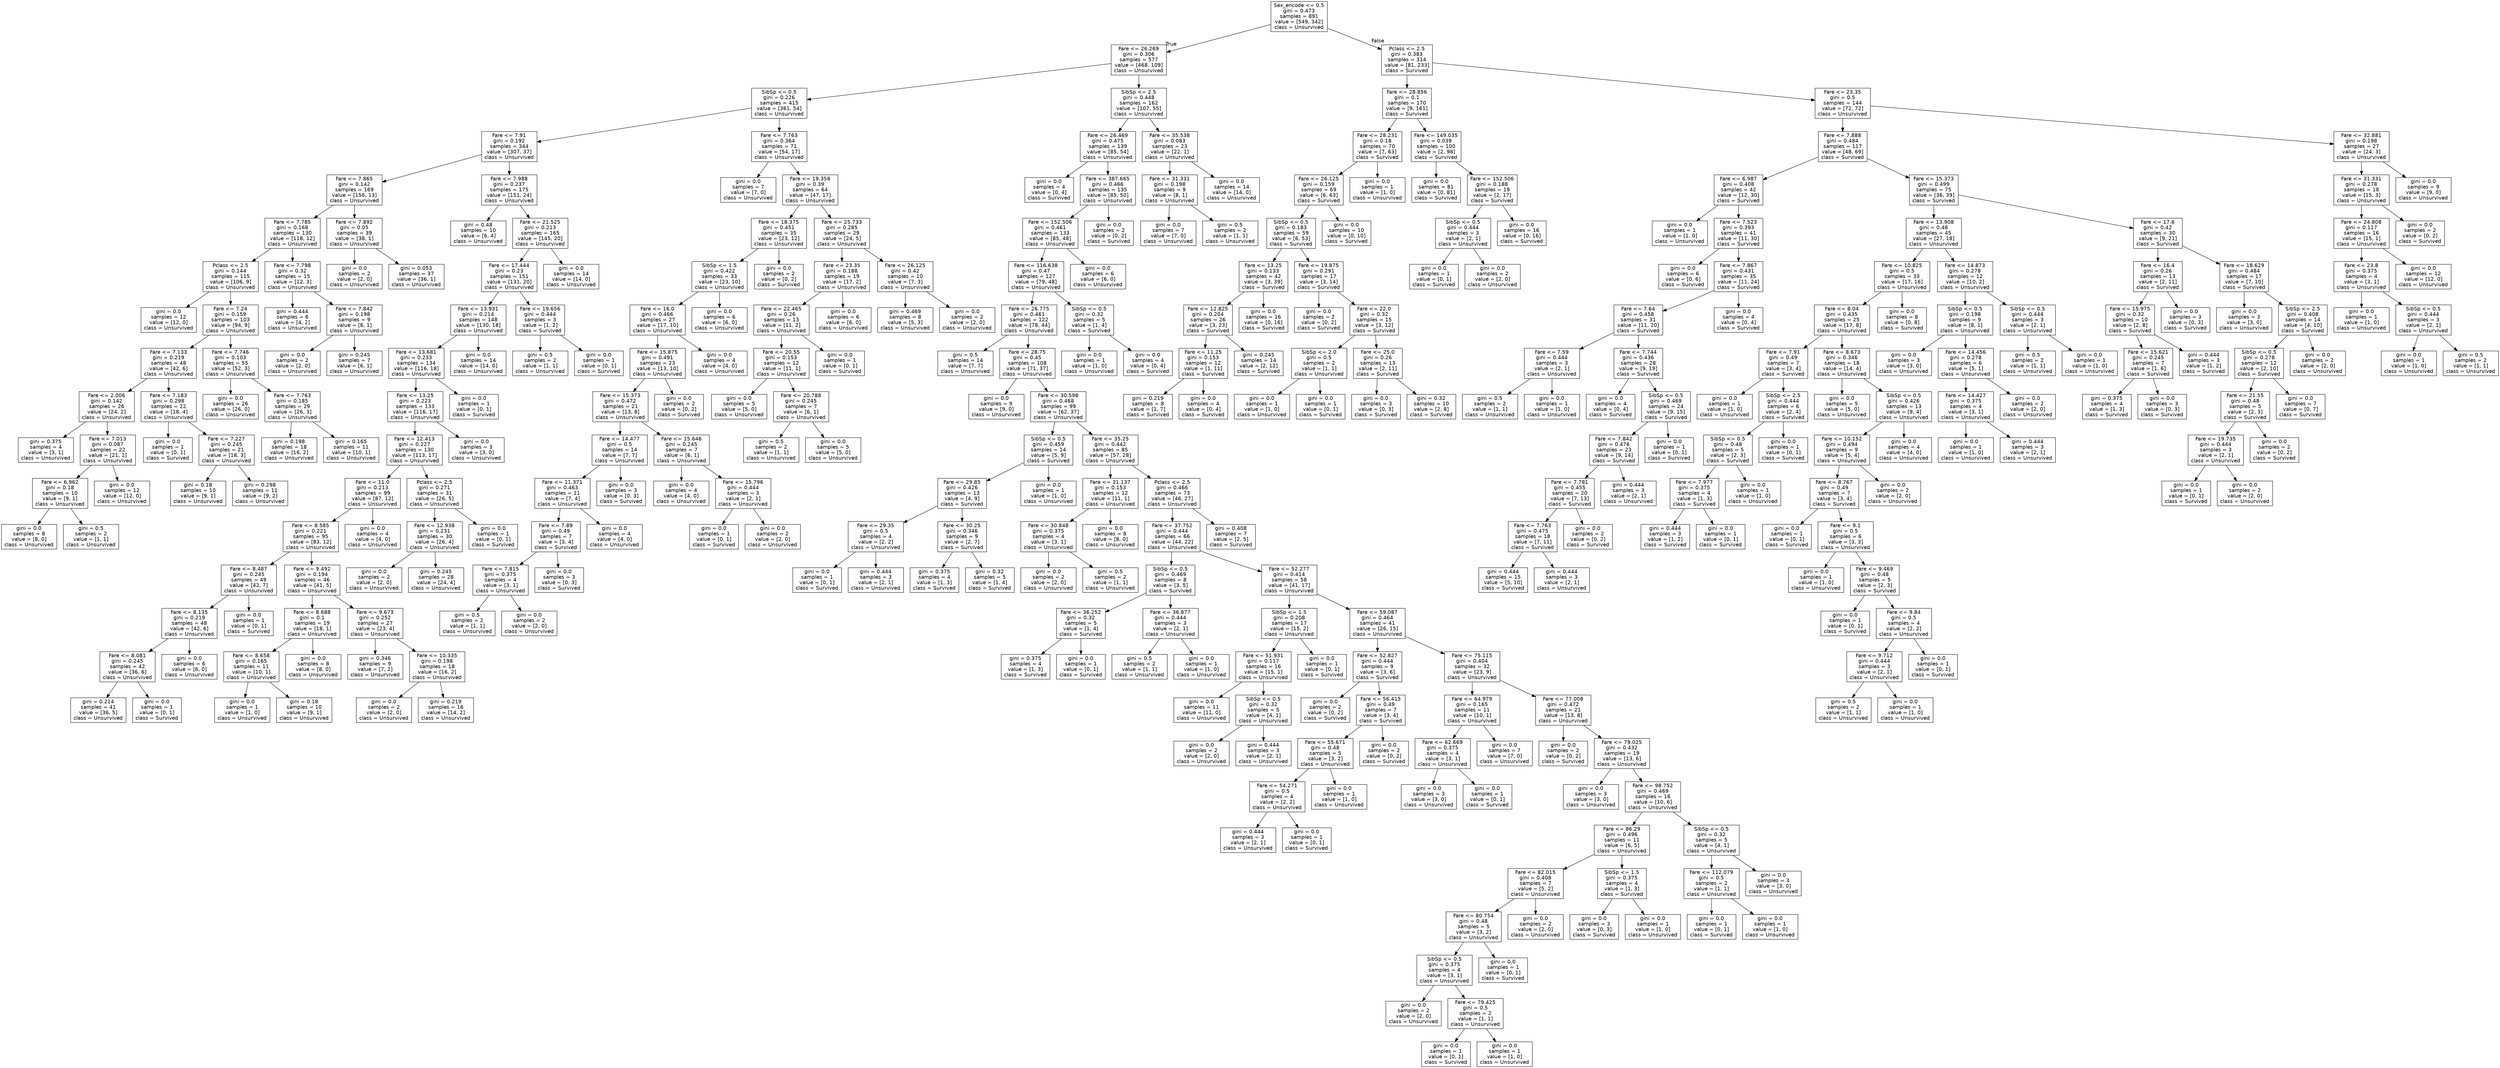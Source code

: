 digraph Tree {
node [shape=box, fontname="helvetica"] ;
edge [fontname="helvetica"] ;
0 [label="Sex_encode <= 0.5\ngini = 0.473\nsamples = 891\nvalue = [549, 342]\nclass = Unsurvived"] ;
1 [label="Fare <= 26.269\ngini = 0.306\nsamples = 577\nvalue = [468, 109]\nclass = Unsurvived"] ;
0 -> 1 [labeldistance=2.5, labelangle=45, headlabel="True"] ;
2 [label="SibSp <= 0.5\ngini = 0.226\nsamples = 415\nvalue = [361, 54]\nclass = Unsurvived"] ;
1 -> 2 ;
3 [label="Fare <= 7.91\ngini = 0.192\nsamples = 344\nvalue = [307, 37]\nclass = Unsurvived"] ;
2 -> 3 ;
4 [label="Fare <= 7.865\ngini = 0.142\nsamples = 169\nvalue = [156, 13]\nclass = Unsurvived"] ;
3 -> 4 ;
5 [label="Fare <= 7.785\ngini = 0.168\nsamples = 130\nvalue = [118, 12]\nclass = Unsurvived"] ;
4 -> 5 ;
6 [label="Pclass <= 2.5\ngini = 0.144\nsamples = 115\nvalue = [106, 9]\nclass = Unsurvived"] ;
5 -> 6 ;
7 [label="gini = 0.0\nsamples = 12\nvalue = [12, 0]\nclass = Unsurvived"] ;
6 -> 7 ;
8 [label="Fare <= 7.24\ngini = 0.159\nsamples = 103\nvalue = [94, 9]\nclass = Unsurvived"] ;
6 -> 8 ;
9 [label="Fare <= 7.133\ngini = 0.219\nsamples = 48\nvalue = [42, 6]\nclass = Unsurvived"] ;
8 -> 9 ;
10 [label="Fare <= 2.006\ngini = 0.142\nsamples = 26\nvalue = [24, 2]\nclass = Unsurvived"] ;
9 -> 10 ;
11 [label="gini = 0.375\nsamples = 4\nvalue = [3, 1]\nclass = Unsurvived"] ;
10 -> 11 ;
12 [label="Fare <= 7.013\ngini = 0.087\nsamples = 22\nvalue = [21, 1]\nclass = Unsurvived"] ;
10 -> 12 ;
13 [label="Fare <= 6.962\ngini = 0.18\nsamples = 10\nvalue = [9, 1]\nclass = Unsurvived"] ;
12 -> 13 ;
14 [label="gini = 0.0\nsamples = 8\nvalue = [8, 0]\nclass = Unsurvived"] ;
13 -> 14 ;
15 [label="gini = 0.5\nsamples = 2\nvalue = [1, 1]\nclass = Unsurvived"] ;
13 -> 15 ;
16 [label="gini = 0.0\nsamples = 12\nvalue = [12, 0]\nclass = Unsurvived"] ;
12 -> 16 ;
17 [label="Fare <= 7.183\ngini = 0.298\nsamples = 22\nvalue = [18, 4]\nclass = Unsurvived"] ;
9 -> 17 ;
18 [label="gini = 0.0\nsamples = 1\nvalue = [0, 1]\nclass = Survived"] ;
17 -> 18 ;
19 [label="Fare <= 7.227\ngini = 0.245\nsamples = 21\nvalue = [18, 3]\nclass = Unsurvived"] ;
17 -> 19 ;
20 [label="gini = 0.18\nsamples = 10\nvalue = [9, 1]\nclass = Unsurvived"] ;
19 -> 20 ;
21 [label="gini = 0.298\nsamples = 11\nvalue = [9, 2]\nclass = Unsurvived"] ;
19 -> 21 ;
22 [label="Fare <= 7.746\ngini = 0.103\nsamples = 55\nvalue = [52, 3]\nclass = Unsurvived"] ;
8 -> 22 ;
23 [label="gini = 0.0\nsamples = 26\nvalue = [26, 0]\nclass = Unsurvived"] ;
22 -> 23 ;
24 [label="Fare <= 7.763\ngini = 0.185\nsamples = 29\nvalue = [26, 3]\nclass = Unsurvived"] ;
22 -> 24 ;
25 [label="gini = 0.198\nsamples = 18\nvalue = [16, 2]\nclass = Unsurvived"] ;
24 -> 25 ;
26 [label="gini = 0.165\nsamples = 11\nvalue = [10, 1]\nclass = Unsurvived"] ;
24 -> 26 ;
27 [label="Fare <= 7.798\ngini = 0.32\nsamples = 15\nvalue = [12, 3]\nclass = Unsurvived"] ;
5 -> 27 ;
28 [label="gini = 0.444\nsamples = 6\nvalue = [4, 2]\nclass = Unsurvived"] ;
27 -> 28 ;
29 [label="Fare <= 7.842\ngini = 0.198\nsamples = 9\nvalue = [8, 1]\nclass = Unsurvived"] ;
27 -> 29 ;
30 [label="gini = 0.0\nsamples = 2\nvalue = [2, 0]\nclass = Unsurvived"] ;
29 -> 30 ;
31 [label="gini = 0.245\nsamples = 7\nvalue = [6, 1]\nclass = Unsurvived"] ;
29 -> 31 ;
32 [label="Fare <= 7.892\ngini = 0.05\nsamples = 39\nvalue = [38, 1]\nclass = Unsurvived"] ;
4 -> 32 ;
33 [label="gini = 0.0\nsamples = 2\nvalue = [2, 0]\nclass = Unsurvived"] ;
32 -> 33 ;
34 [label="gini = 0.053\nsamples = 37\nvalue = [36, 1]\nclass = Unsurvived"] ;
32 -> 34 ;
35 [label="Fare <= 7.988\ngini = 0.237\nsamples = 175\nvalue = [151, 24]\nclass = Unsurvived"] ;
3 -> 35 ;
36 [label="gini = 0.48\nsamples = 10\nvalue = [6, 4]\nclass = Unsurvived"] ;
35 -> 36 ;
37 [label="Fare <= 21.525\ngini = 0.213\nsamples = 165\nvalue = [145, 20]\nclass = Unsurvived"] ;
35 -> 37 ;
38 [label="Fare <= 17.444\ngini = 0.23\nsamples = 151\nvalue = [131, 20]\nclass = Unsurvived"] ;
37 -> 38 ;
39 [label="Fare <= 13.931\ngini = 0.214\nsamples = 148\nvalue = [130, 18]\nclass = Unsurvived"] ;
38 -> 39 ;
40 [label="Fare <= 13.681\ngini = 0.233\nsamples = 134\nvalue = [116, 18]\nclass = Unsurvived"] ;
39 -> 40 ;
41 [label="Fare <= 13.25\ngini = 0.223\nsamples = 133\nvalue = [116, 17]\nclass = Unsurvived"] ;
40 -> 41 ;
42 [label="Fare <= 12.413\ngini = 0.227\nsamples = 130\nvalue = [113, 17]\nclass = Unsurvived"] ;
41 -> 42 ;
43 [label="Fare <= 11.0\ngini = 0.213\nsamples = 99\nvalue = [87, 12]\nclass = Unsurvived"] ;
42 -> 43 ;
44 [label="Fare <= 8.585\ngini = 0.221\nsamples = 95\nvalue = [83, 12]\nclass = Unsurvived"] ;
43 -> 44 ;
45 [label="Fare <= 8.487\ngini = 0.245\nsamples = 49\nvalue = [42, 7]\nclass = Unsurvived"] ;
44 -> 45 ;
46 [label="Fare <= 8.135\ngini = 0.219\nsamples = 48\nvalue = [42, 6]\nclass = Unsurvived"] ;
45 -> 46 ;
47 [label="Fare <= 8.081\ngini = 0.245\nsamples = 42\nvalue = [36, 6]\nclass = Unsurvived"] ;
46 -> 47 ;
48 [label="gini = 0.214\nsamples = 41\nvalue = [36, 5]\nclass = Unsurvived"] ;
47 -> 48 ;
49 [label="gini = 0.0\nsamples = 1\nvalue = [0, 1]\nclass = Survived"] ;
47 -> 49 ;
50 [label="gini = 0.0\nsamples = 6\nvalue = [6, 0]\nclass = Unsurvived"] ;
46 -> 50 ;
51 [label="gini = 0.0\nsamples = 1\nvalue = [0, 1]\nclass = Survived"] ;
45 -> 51 ;
52 [label="Fare <= 9.492\ngini = 0.194\nsamples = 46\nvalue = [41, 5]\nclass = Unsurvived"] ;
44 -> 52 ;
53 [label="Fare <= 8.688\ngini = 0.1\nsamples = 19\nvalue = [18, 1]\nclass = Unsurvived"] ;
52 -> 53 ;
54 [label="Fare <= 8.658\ngini = 0.165\nsamples = 11\nvalue = [10, 1]\nclass = Unsurvived"] ;
53 -> 54 ;
55 [label="gini = 0.0\nsamples = 1\nvalue = [1, 0]\nclass = Unsurvived"] ;
54 -> 55 ;
56 [label="gini = 0.18\nsamples = 10\nvalue = [9, 1]\nclass = Unsurvived"] ;
54 -> 56 ;
57 [label="gini = 0.0\nsamples = 8\nvalue = [8, 0]\nclass = Unsurvived"] ;
53 -> 57 ;
58 [label="Fare <= 9.673\ngini = 0.252\nsamples = 27\nvalue = [23, 4]\nclass = Unsurvived"] ;
52 -> 58 ;
59 [label="gini = 0.346\nsamples = 9\nvalue = [7, 2]\nclass = Unsurvived"] ;
58 -> 59 ;
60 [label="Fare <= 10.335\ngini = 0.198\nsamples = 18\nvalue = [16, 2]\nclass = Unsurvived"] ;
58 -> 60 ;
61 [label="gini = 0.0\nsamples = 2\nvalue = [2, 0]\nclass = Unsurvived"] ;
60 -> 61 ;
62 [label="gini = 0.219\nsamples = 16\nvalue = [14, 2]\nclass = Unsurvived"] ;
60 -> 62 ;
63 [label="gini = 0.0\nsamples = 4\nvalue = [4, 0]\nclass = Unsurvived"] ;
43 -> 63 ;
64 [label="Pclass <= 2.5\ngini = 0.271\nsamples = 31\nvalue = [26, 5]\nclass = Unsurvived"] ;
42 -> 64 ;
65 [label="Fare <= 12.938\ngini = 0.231\nsamples = 30\nvalue = [26, 4]\nclass = Unsurvived"] ;
64 -> 65 ;
66 [label="gini = 0.0\nsamples = 2\nvalue = [2, 0]\nclass = Unsurvived"] ;
65 -> 66 ;
67 [label="gini = 0.245\nsamples = 28\nvalue = [24, 4]\nclass = Unsurvived"] ;
65 -> 67 ;
68 [label="gini = 0.0\nsamples = 1\nvalue = [0, 1]\nclass = Survived"] ;
64 -> 68 ;
69 [label="gini = 0.0\nsamples = 3\nvalue = [3, 0]\nclass = Unsurvived"] ;
41 -> 69 ;
70 [label="gini = 0.0\nsamples = 1\nvalue = [0, 1]\nclass = Survived"] ;
40 -> 70 ;
71 [label="gini = 0.0\nsamples = 14\nvalue = [14, 0]\nclass = Unsurvived"] ;
39 -> 71 ;
72 [label="Fare <= 19.656\ngini = 0.444\nsamples = 3\nvalue = [1, 2]\nclass = Survived"] ;
38 -> 72 ;
73 [label="gini = 0.5\nsamples = 2\nvalue = [1, 1]\nclass = Unsurvived"] ;
72 -> 73 ;
74 [label="gini = 0.0\nsamples = 1\nvalue = [0, 1]\nclass = Survived"] ;
72 -> 74 ;
75 [label="gini = 0.0\nsamples = 14\nvalue = [14, 0]\nclass = Unsurvived"] ;
37 -> 75 ;
76 [label="Fare <= 7.763\ngini = 0.364\nsamples = 71\nvalue = [54, 17]\nclass = Unsurvived"] ;
2 -> 76 ;
77 [label="gini = 0.0\nsamples = 7\nvalue = [7, 0]\nclass = Unsurvived"] ;
76 -> 77 ;
78 [label="Fare <= 19.358\ngini = 0.39\nsamples = 64\nvalue = [47, 17]\nclass = Unsurvived"] ;
76 -> 78 ;
79 [label="Fare <= 18.375\ngini = 0.451\nsamples = 35\nvalue = [23, 12]\nclass = Unsurvived"] ;
78 -> 79 ;
80 [label="SibSp <= 1.5\ngini = 0.422\nsamples = 33\nvalue = [23, 10]\nclass = Unsurvived"] ;
79 -> 80 ;
81 [label="Fare <= 16.0\ngini = 0.466\nsamples = 27\nvalue = [17, 10]\nclass = Unsurvived"] ;
80 -> 81 ;
82 [label="Fare <= 15.875\ngini = 0.491\nsamples = 23\nvalue = [13, 10]\nclass = Unsurvived"] ;
81 -> 82 ;
83 [label="Fare <= 15.373\ngini = 0.472\nsamples = 21\nvalue = [13, 8]\nclass = Unsurvived"] ;
82 -> 83 ;
84 [label="Fare <= 14.477\ngini = 0.5\nsamples = 14\nvalue = [7, 7]\nclass = Unsurvived"] ;
83 -> 84 ;
85 [label="Fare <= 11.371\ngini = 0.463\nsamples = 11\nvalue = [7, 4]\nclass = Unsurvived"] ;
84 -> 85 ;
86 [label="Fare <= 7.89\ngini = 0.49\nsamples = 7\nvalue = [3, 4]\nclass = Survived"] ;
85 -> 86 ;
87 [label="Fare <= 7.815\ngini = 0.375\nsamples = 4\nvalue = [3, 1]\nclass = Unsurvived"] ;
86 -> 87 ;
88 [label="gini = 0.5\nsamples = 2\nvalue = [1, 1]\nclass = Unsurvived"] ;
87 -> 88 ;
89 [label="gini = 0.0\nsamples = 2\nvalue = [2, 0]\nclass = Unsurvived"] ;
87 -> 89 ;
90 [label="gini = 0.0\nsamples = 3\nvalue = [0, 3]\nclass = Survived"] ;
86 -> 90 ;
91 [label="gini = 0.0\nsamples = 4\nvalue = [4, 0]\nclass = Unsurvived"] ;
85 -> 91 ;
92 [label="gini = 0.0\nsamples = 3\nvalue = [0, 3]\nclass = Survived"] ;
84 -> 92 ;
93 [label="Fare <= 15.646\ngini = 0.245\nsamples = 7\nvalue = [6, 1]\nclass = Unsurvived"] ;
83 -> 93 ;
94 [label="gini = 0.0\nsamples = 4\nvalue = [4, 0]\nclass = Unsurvived"] ;
93 -> 94 ;
95 [label="Fare <= 15.796\ngini = 0.444\nsamples = 3\nvalue = [2, 1]\nclass = Unsurvived"] ;
93 -> 95 ;
96 [label="gini = 0.0\nsamples = 1\nvalue = [0, 1]\nclass = Survived"] ;
95 -> 96 ;
97 [label="gini = 0.0\nsamples = 2\nvalue = [2, 0]\nclass = Unsurvived"] ;
95 -> 97 ;
98 [label="gini = 0.0\nsamples = 2\nvalue = [0, 2]\nclass = Survived"] ;
82 -> 98 ;
99 [label="gini = 0.0\nsamples = 4\nvalue = [4, 0]\nclass = Unsurvived"] ;
81 -> 99 ;
100 [label="gini = 0.0\nsamples = 6\nvalue = [6, 0]\nclass = Unsurvived"] ;
80 -> 100 ;
101 [label="gini = 0.0\nsamples = 2\nvalue = [0, 2]\nclass = Survived"] ;
79 -> 101 ;
102 [label="Fare <= 25.733\ngini = 0.285\nsamples = 29\nvalue = [24, 5]\nclass = Unsurvived"] ;
78 -> 102 ;
103 [label="Fare <= 23.35\ngini = 0.188\nsamples = 19\nvalue = [17, 2]\nclass = Unsurvived"] ;
102 -> 103 ;
104 [label="Fare <= 22.465\ngini = 0.26\nsamples = 13\nvalue = [11, 2]\nclass = Unsurvived"] ;
103 -> 104 ;
105 [label="Fare <= 20.55\ngini = 0.153\nsamples = 12\nvalue = [11, 1]\nclass = Unsurvived"] ;
104 -> 105 ;
106 [label="gini = 0.0\nsamples = 5\nvalue = [5, 0]\nclass = Unsurvived"] ;
105 -> 106 ;
107 [label="Fare <= 20.788\ngini = 0.245\nsamples = 7\nvalue = [6, 1]\nclass = Unsurvived"] ;
105 -> 107 ;
108 [label="gini = 0.5\nsamples = 2\nvalue = [1, 1]\nclass = Unsurvived"] ;
107 -> 108 ;
109 [label="gini = 0.0\nsamples = 5\nvalue = [5, 0]\nclass = Unsurvived"] ;
107 -> 109 ;
110 [label="gini = 0.0\nsamples = 1\nvalue = [0, 1]\nclass = Survived"] ;
104 -> 110 ;
111 [label="gini = 0.0\nsamples = 6\nvalue = [6, 0]\nclass = Unsurvived"] ;
103 -> 111 ;
112 [label="Fare <= 26.125\ngini = 0.42\nsamples = 10\nvalue = [7, 3]\nclass = Unsurvived"] ;
102 -> 112 ;
113 [label="gini = 0.469\nsamples = 8\nvalue = [5, 3]\nclass = Unsurvived"] ;
112 -> 113 ;
114 [label="gini = 0.0\nsamples = 2\nvalue = [2, 0]\nclass = Unsurvived"] ;
112 -> 114 ;
115 [label="SibSp <= 2.5\ngini = 0.448\nsamples = 162\nvalue = [107, 55]\nclass = Unsurvived"] ;
1 -> 115 ;
116 [label="Fare <= 26.469\ngini = 0.475\nsamples = 139\nvalue = [85, 54]\nclass = Unsurvived"] ;
115 -> 116 ;
117 [label="gini = 0.0\nsamples = 4\nvalue = [0, 4]\nclass = Survived"] ;
116 -> 117 ;
118 [label="Fare <= 387.665\ngini = 0.466\nsamples = 135\nvalue = [85, 50]\nclass = Unsurvived"] ;
116 -> 118 ;
119 [label="Fare <= 152.506\ngini = 0.461\nsamples = 133\nvalue = [85, 48]\nclass = Unsurvived"] ;
118 -> 119 ;
120 [label="Fare <= 116.638\ngini = 0.47\nsamples = 127\nvalue = [79, 48]\nclass = Unsurvived"] ;
119 -> 120 ;
121 [label="Fare <= 26.775\ngini = 0.461\nsamples = 122\nvalue = [78, 44]\nclass = Unsurvived"] ;
120 -> 121 ;
122 [label="gini = 0.5\nsamples = 14\nvalue = [7, 7]\nclass = Unsurvived"] ;
121 -> 122 ;
123 [label="Fare <= 28.75\ngini = 0.45\nsamples = 108\nvalue = [71, 37]\nclass = Unsurvived"] ;
121 -> 123 ;
124 [label="gini = 0.0\nsamples = 9\nvalue = [9, 0]\nclass = Unsurvived"] ;
123 -> 124 ;
125 [label="Fare <= 30.598\ngini = 0.468\nsamples = 99\nvalue = [62, 37]\nclass = Unsurvived"] ;
123 -> 125 ;
126 [label="SibSp <= 0.5\ngini = 0.459\nsamples = 14\nvalue = [5, 9]\nclass = Survived"] ;
125 -> 126 ;
127 [label="Fare <= 29.85\ngini = 0.426\nsamples = 13\nvalue = [4, 9]\nclass = Survived"] ;
126 -> 127 ;
128 [label="Fare <= 29.35\ngini = 0.5\nsamples = 4\nvalue = [2, 2]\nclass = Unsurvived"] ;
127 -> 128 ;
129 [label="gini = 0.0\nsamples = 1\nvalue = [0, 1]\nclass = Survived"] ;
128 -> 129 ;
130 [label="gini = 0.444\nsamples = 3\nvalue = [2, 1]\nclass = Unsurvived"] ;
128 -> 130 ;
131 [label="Fare <= 30.25\ngini = 0.346\nsamples = 9\nvalue = [2, 7]\nclass = Survived"] ;
127 -> 131 ;
132 [label="gini = 0.375\nsamples = 4\nvalue = [1, 3]\nclass = Survived"] ;
131 -> 132 ;
133 [label="gini = 0.32\nsamples = 5\nvalue = [1, 4]\nclass = Survived"] ;
131 -> 133 ;
134 [label="gini = 0.0\nsamples = 1\nvalue = [1, 0]\nclass = Unsurvived"] ;
126 -> 134 ;
135 [label="Fare <= 35.25\ngini = 0.442\nsamples = 85\nvalue = [57, 28]\nclass = Unsurvived"] ;
125 -> 135 ;
136 [label="Fare <= 31.137\ngini = 0.153\nsamples = 12\nvalue = [11, 1]\nclass = Unsurvived"] ;
135 -> 136 ;
137 [label="Fare <= 30.848\ngini = 0.375\nsamples = 4\nvalue = [3, 1]\nclass = Unsurvived"] ;
136 -> 137 ;
138 [label="gini = 0.0\nsamples = 2\nvalue = [2, 0]\nclass = Unsurvived"] ;
137 -> 138 ;
139 [label="gini = 0.5\nsamples = 2\nvalue = [1, 1]\nclass = Unsurvived"] ;
137 -> 139 ;
140 [label="gini = 0.0\nsamples = 8\nvalue = [8, 0]\nclass = Unsurvived"] ;
136 -> 140 ;
141 [label="Pclass <= 2.5\ngini = 0.466\nsamples = 73\nvalue = [46, 27]\nclass = Unsurvived"] ;
135 -> 141 ;
142 [label="Fare <= 37.752\ngini = 0.444\nsamples = 66\nvalue = [44, 22]\nclass = Unsurvived"] ;
141 -> 142 ;
143 [label="SibSp <= 0.5\ngini = 0.469\nsamples = 8\nvalue = [3, 5]\nclass = Survived"] ;
142 -> 143 ;
144 [label="Fare <= 36.252\ngini = 0.32\nsamples = 5\nvalue = [1, 4]\nclass = Survived"] ;
143 -> 144 ;
145 [label="gini = 0.375\nsamples = 4\nvalue = [1, 3]\nclass = Survived"] ;
144 -> 145 ;
146 [label="gini = 0.0\nsamples = 1\nvalue = [0, 1]\nclass = Survived"] ;
144 -> 146 ;
147 [label="Fare <= 36.877\ngini = 0.444\nsamples = 3\nvalue = [2, 1]\nclass = Unsurvived"] ;
143 -> 147 ;
148 [label="gini = 0.5\nsamples = 2\nvalue = [1, 1]\nclass = Unsurvived"] ;
147 -> 148 ;
149 [label="gini = 0.0\nsamples = 1\nvalue = [1, 0]\nclass = Unsurvived"] ;
147 -> 149 ;
150 [label="Fare <= 52.277\ngini = 0.414\nsamples = 58\nvalue = [41, 17]\nclass = Unsurvived"] ;
142 -> 150 ;
151 [label="SibSp <= 1.5\ngini = 0.208\nsamples = 17\nvalue = [15, 2]\nclass = Unsurvived"] ;
150 -> 151 ;
152 [label="Fare <= 51.931\ngini = 0.117\nsamples = 16\nvalue = [15, 1]\nclass = Unsurvived"] ;
151 -> 152 ;
153 [label="gini = 0.0\nsamples = 11\nvalue = [11, 0]\nclass = Unsurvived"] ;
152 -> 153 ;
154 [label="SibSp <= 0.5\ngini = 0.32\nsamples = 5\nvalue = [4, 1]\nclass = Unsurvived"] ;
152 -> 154 ;
155 [label="gini = 0.0\nsamples = 2\nvalue = [2, 0]\nclass = Unsurvived"] ;
154 -> 155 ;
156 [label="gini = 0.444\nsamples = 3\nvalue = [2, 1]\nclass = Unsurvived"] ;
154 -> 156 ;
157 [label="gini = 0.0\nsamples = 1\nvalue = [0, 1]\nclass = Survived"] ;
151 -> 157 ;
158 [label="Fare <= 59.087\ngini = 0.464\nsamples = 41\nvalue = [26, 15]\nclass = Unsurvived"] ;
150 -> 158 ;
159 [label="Fare <= 52.827\ngini = 0.444\nsamples = 9\nvalue = [3, 6]\nclass = Survived"] ;
158 -> 159 ;
160 [label="gini = 0.0\nsamples = 2\nvalue = [0, 2]\nclass = Survived"] ;
159 -> 160 ;
161 [label="Fare <= 56.415\ngini = 0.49\nsamples = 7\nvalue = [3, 4]\nclass = Survived"] ;
159 -> 161 ;
162 [label="Fare <= 55.671\ngini = 0.48\nsamples = 5\nvalue = [3, 2]\nclass = Unsurvived"] ;
161 -> 162 ;
163 [label="Fare <= 54.271\ngini = 0.5\nsamples = 4\nvalue = [2, 2]\nclass = Unsurvived"] ;
162 -> 163 ;
164 [label="gini = 0.444\nsamples = 3\nvalue = [2, 1]\nclass = Unsurvived"] ;
163 -> 164 ;
165 [label="gini = 0.0\nsamples = 1\nvalue = [0, 1]\nclass = Survived"] ;
163 -> 165 ;
166 [label="gini = 0.0\nsamples = 1\nvalue = [1, 0]\nclass = Unsurvived"] ;
162 -> 166 ;
167 [label="gini = 0.0\nsamples = 2\nvalue = [0, 2]\nclass = Survived"] ;
161 -> 167 ;
168 [label="Fare <= 75.115\ngini = 0.404\nsamples = 32\nvalue = [23, 9]\nclass = Unsurvived"] ;
158 -> 168 ;
169 [label="Fare <= 64.979\ngini = 0.165\nsamples = 11\nvalue = [10, 1]\nclass = Unsurvived"] ;
168 -> 169 ;
170 [label="Fare <= 62.669\ngini = 0.375\nsamples = 4\nvalue = [3, 1]\nclass = Unsurvived"] ;
169 -> 170 ;
171 [label="gini = 0.0\nsamples = 3\nvalue = [3, 0]\nclass = Unsurvived"] ;
170 -> 171 ;
172 [label="gini = 0.0\nsamples = 1\nvalue = [0, 1]\nclass = Survived"] ;
170 -> 172 ;
173 [label="gini = 0.0\nsamples = 7\nvalue = [7, 0]\nclass = Unsurvived"] ;
169 -> 173 ;
174 [label="Fare <= 77.008\ngini = 0.472\nsamples = 21\nvalue = [13, 8]\nclass = Unsurvived"] ;
168 -> 174 ;
175 [label="gini = 0.0\nsamples = 2\nvalue = [0, 2]\nclass = Survived"] ;
174 -> 175 ;
176 [label="Fare <= 79.025\ngini = 0.432\nsamples = 19\nvalue = [13, 6]\nclass = Unsurvived"] ;
174 -> 176 ;
177 [label="gini = 0.0\nsamples = 3\nvalue = [3, 0]\nclass = Unsurvived"] ;
176 -> 177 ;
178 [label="Fare <= 98.752\ngini = 0.469\nsamples = 16\nvalue = [10, 6]\nclass = Unsurvived"] ;
176 -> 178 ;
179 [label="Fare <= 86.29\ngini = 0.496\nsamples = 11\nvalue = [6, 5]\nclass = Unsurvived"] ;
178 -> 179 ;
180 [label="Fare <= 82.015\ngini = 0.408\nsamples = 7\nvalue = [5, 2]\nclass = Unsurvived"] ;
179 -> 180 ;
181 [label="Fare <= 80.754\ngini = 0.48\nsamples = 5\nvalue = [3, 2]\nclass = Unsurvived"] ;
180 -> 181 ;
182 [label="SibSp <= 0.5\ngini = 0.375\nsamples = 4\nvalue = [3, 1]\nclass = Unsurvived"] ;
181 -> 182 ;
183 [label="gini = 0.0\nsamples = 2\nvalue = [2, 0]\nclass = Unsurvived"] ;
182 -> 183 ;
184 [label="Fare <= 79.425\ngini = 0.5\nsamples = 2\nvalue = [1, 1]\nclass = Unsurvived"] ;
182 -> 184 ;
185 [label="gini = 0.0\nsamples = 1\nvalue = [0, 1]\nclass = Survived"] ;
184 -> 185 ;
186 [label="gini = 0.0\nsamples = 1\nvalue = [1, 0]\nclass = Unsurvived"] ;
184 -> 186 ;
187 [label="gini = 0.0\nsamples = 1\nvalue = [0, 1]\nclass = Survived"] ;
181 -> 187 ;
188 [label="gini = 0.0\nsamples = 2\nvalue = [2, 0]\nclass = Unsurvived"] ;
180 -> 188 ;
189 [label="SibSp <= 1.5\ngini = 0.375\nsamples = 4\nvalue = [1, 3]\nclass = Survived"] ;
179 -> 189 ;
190 [label="gini = 0.0\nsamples = 3\nvalue = [0, 3]\nclass = Survived"] ;
189 -> 190 ;
191 [label="gini = 0.0\nsamples = 1\nvalue = [1, 0]\nclass = Unsurvived"] ;
189 -> 191 ;
192 [label="SibSp <= 0.5\ngini = 0.32\nsamples = 5\nvalue = [4, 1]\nclass = Unsurvived"] ;
178 -> 192 ;
193 [label="Fare <= 112.079\ngini = 0.5\nsamples = 2\nvalue = [1, 1]\nclass = Unsurvived"] ;
192 -> 193 ;
194 [label="gini = 0.0\nsamples = 1\nvalue = [0, 1]\nclass = Survived"] ;
193 -> 194 ;
195 [label="gini = 0.0\nsamples = 1\nvalue = [1, 0]\nclass = Unsurvived"] ;
193 -> 195 ;
196 [label="gini = 0.0\nsamples = 3\nvalue = [3, 0]\nclass = Unsurvived"] ;
192 -> 196 ;
197 [label="gini = 0.408\nsamples = 7\nvalue = [2, 5]\nclass = Survived"] ;
141 -> 197 ;
198 [label="SibSp <= 0.5\ngini = 0.32\nsamples = 5\nvalue = [1, 4]\nclass = Survived"] ;
120 -> 198 ;
199 [label="gini = 0.0\nsamples = 1\nvalue = [1, 0]\nclass = Unsurvived"] ;
198 -> 199 ;
200 [label="gini = 0.0\nsamples = 4\nvalue = [0, 4]\nclass = Survived"] ;
198 -> 200 ;
201 [label="gini = 0.0\nsamples = 6\nvalue = [6, 0]\nclass = Unsurvived"] ;
119 -> 201 ;
202 [label="gini = 0.0\nsamples = 2\nvalue = [0, 2]\nclass = Survived"] ;
118 -> 202 ;
203 [label="Fare <= 35.538\ngini = 0.083\nsamples = 23\nvalue = [22, 1]\nclass = Unsurvived"] ;
115 -> 203 ;
204 [label="Fare <= 31.331\ngini = 0.198\nsamples = 9\nvalue = [8, 1]\nclass = Unsurvived"] ;
203 -> 204 ;
205 [label="gini = 0.0\nsamples = 7\nvalue = [7, 0]\nclass = Unsurvived"] ;
204 -> 205 ;
206 [label="gini = 0.5\nsamples = 2\nvalue = [1, 1]\nclass = Unsurvived"] ;
204 -> 206 ;
207 [label="gini = 0.0\nsamples = 14\nvalue = [14, 0]\nclass = Unsurvived"] ;
203 -> 207 ;
208 [label="Pclass <= 2.5\ngini = 0.383\nsamples = 314\nvalue = [81, 233]\nclass = Survived"] ;
0 -> 208 [labeldistance=2.5, labelangle=-45, headlabel="False"] ;
209 [label="Fare <= 28.856\ngini = 0.1\nsamples = 170\nvalue = [9, 161]\nclass = Survived"] ;
208 -> 209 ;
210 [label="Fare <= 28.231\ngini = 0.18\nsamples = 70\nvalue = [7, 63]\nclass = Survived"] ;
209 -> 210 ;
211 [label="Fare <= 26.125\ngini = 0.159\nsamples = 69\nvalue = [6, 63]\nclass = Survived"] ;
210 -> 211 ;
212 [label="SibSp <= 0.5\ngini = 0.183\nsamples = 59\nvalue = [6, 53]\nclass = Survived"] ;
211 -> 212 ;
213 [label="Fare <= 13.25\ngini = 0.133\nsamples = 42\nvalue = [3, 39]\nclass = Survived"] ;
212 -> 213 ;
214 [label="Fare <= 12.825\ngini = 0.204\nsamples = 26\nvalue = [3, 23]\nclass = Survived"] ;
213 -> 214 ;
215 [label="Fare <= 11.25\ngini = 0.153\nsamples = 12\nvalue = [1, 11]\nclass = Survived"] ;
214 -> 215 ;
216 [label="gini = 0.219\nsamples = 8\nvalue = [1, 7]\nclass = Survived"] ;
215 -> 216 ;
217 [label="gini = 0.0\nsamples = 4\nvalue = [0, 4]\nclass = Survived"] ;
215 -> 217 ;
218 [label="gini = 0.245\nsamples = 14\nvalue = [2, 12]\nclass = Survived"] ;
214 -> 218 ;
219 [label="gini = 0.0\nsamples = 16\nvalue = [0, 16]\nclass = Survived"] ;
213 -> 219 ;
220 [label="Fare <= 19.875\ngini = 0.291\nsamples = 17\nvalue = [3, 14]\nclass = Survived"] ;
212 -> 220 ;
221 [label="gini = 0.0\nsamples = 2\nvalue = [0, 2]\nclass = Survived"] ;
220 -> 221 ;
222 [label="Fare <= 22.0\ngini = 0.32\nsamples = 15\nvalue = [3, 12]\nclass = Survived"] ;
220 -> 222 ;
223 [label="SibSp <= 2.0\ngini = 0.5\nsamples = 2\nvalue = [1, 1]\nclass = Unsurvived"] ;
222 -> 223 ;
224 [label="gini = 0.0\nsamples = 1\nvalue = [1, 0]\nclass = Unsurvived"] ;
223 -> 224 ;
225 [label="gini = 0.0\nsamples = 1\nvalue = [0, 1]\nclass = Survived"] ;
223 -> 225 ;
226 [label="Fare <= 25.0\ngini = 0.26\nsamples = 13\nvalue = [2, 11]\nclass = Survived"] ;
222 -> 226 ;
227 [label="gini = 0.0\nsamples = 3\nvalue = [0, 3]\nclass = Survived"] ;
226 -> 227 ;
228 [label="gini = 0.32\nsamples = 10\nvalue = [2, 8]\nclass = Survived"] ;
226 -> 228 ;
229 [label="gini = 0.0\nsamples = 10\nvalue = [0, 10]\nclass = Survived"] ;
211 -> 229 ;
230 [label="gini = 0.0\nsamples = 1\nvalue = [1, 0]\nclass = Unsurvived"] ;
210 -> 230 ;
231 [label="Fare <= 149.035\ngini = 0.039\nsamples = 100\nvalue = [2, 98]\nclass = Survived"] ;
209 -> 231 ;
232 [label="gini = 0.0\nsamples = 81\nvalue = [0, 81]\nclass = Survived"] ;
231 -> 232 ;
233 [label="Fare <= 152.506\ngini = 0.188\nsamples = 19\nvalue = [2, 17]\nclass = Survived"] ;
231 -> 233 ;
234 [label="SibSp <= 0.5\ngini = 0.444\nsamples = 3\nvalue = [2, 1]\nclass = Unsurvived"] ;
233 -> 234 ;
235 [label="gini = 0.0\nsamples = 1\nvalue = [0, 1]\nclass = Survived"] ;
234 -> 235 ;
236 [label="gini = 0.0\nsamples = 2\nvalue = [2, 0]\nclass = Unsurvived"] ;
234 -> 236 ;
237 [label="gini = 0.0\nsamples = 16\nvalue = [0, 16]\nclass = Survived"] ;
233 -> 237 ;
238 [label="Fare <= 23.35\ngini = 0.5\nsamples = 144\nvalue = [72, 72]\nclass = Unsurvived"] ;
208 -> 238 ;
239 [label="Fare <= 7.888\ngini = 0.484\nsamples = 117\nvalue = [48, 69]\nclass = Survived"] ;
238 -> 239 ;
240 [label="Fare <= 6.987\ngini = 0.408\nsamples = 42\nvalue = [12, 30]\nclass = Survived"] ;
239 -> 240 ;
241 [label="gini = 0.0\nsamples = 1\nvalue = [1, 0]\nclass = Unsurvived"] ;
240 -> 241 ;
242 [label="Fare <= 7.523\ngini = 0.393\nsamples = 41\nvalue = [11, 30]\nclass = Survived"] ;
240 -> 242 ;
243 [label="gini = 0.0\nsamples = 6\nvalue = [0, 6]\nclass = Survived"] ;
242 -> 243 ;
244 [label="Fare <= 7.867\ngini = 0.431\nsamples = 35\nvalue = [11, 24]\nclass = Survived"] ;
242 -> 244 ;
245 [label="Fare <= 7.64\ngini = 0.458\nsamples = 31\nvalue = [11, 20]\nclass = Survived"] ;
244 -> 245 ;
246 [label="Fare <= 7.59\ngini = 0.444\nsamples = 3\nvalue = [2, 1]\nclass = Unsurvived"] ;
245 -> 246 ;
247 [label="gini = 0.5\nsamples = 2\nvalue = [1, 1]\nclass = Unsurvived"] ;
246 -> 247 ;
248 [label="gini = 0.0\nsamples = 1\nvalue = [1, 0]\nclass = Unsurvived"] ;
246 -> 248 ;
249 [label="Fare <= 7.744\ngini = 0.436\nsamples = 28\nvalue = [9, 19]\nclass = Survived"] ;
245 -> 249 ;
250 [label="gini = 0.0\nsamples = 4\nvalue = [0, 4]\nclass = Survived"] ;
249 -> 250 ;
251 [label="SibSp <= 0.5\ngini = 0.469\nsamples = 24\nvalue = [9, 15]\nclass = Survived"] ;
249 -> 251 ;
252 [label="Fare <= 7.842\ngini = 0.476\nsamples = 23\nvalue = [9, 14]\nclass = Survived"] ;
251 -> 252 ;
253 [label="Fare <= 7.781\ngini = 0.455\nsamples = 20\nvalue = [7, 13]\nclass = Survived"] ;
252 -> 253 ;
254 [label="Fare <= 7.763\ngini = 0.475\nsamples = 18\nvalue = [7, 11]\nclass = Survived"] ;
253 -> 254 ;
255 [label="gini = 0.444\nsamples = 15\nvalue = [5, 10]\nclass = Survived"] ;
254 -> 255 ;
256 [label="gini = 0.444\nsamples = 3\nvalue = [2, 1]\nclass = Unsurvived"] ;
254 -> 256 ;
257 [label="gini = 0.0\nsamples = 2\nvalue = [0, 2]\nclass = Survived"] ;
253 -> 257 ;
258 [label="gini = 0.444\nsamples = 3\nvalue = [2, 1]\nclass = Unsurvived"] ;
252 -> 258 ;
259 [label="gini = 0.0\nsamples = 1\nvalue = [0, 1]\nclass = Survived"] ;
251 -> 259 ;
260 [label="gini = 0.0\nsamples = 4\nvalue = [0, 4]\nclass = Survived"] ;
244 -> 260 ;
261 [label="Fare <= 15.373\ngini = 0.499\nsamples = 75\nvalue = [36, 39]\nclass = Survived"] ;
239 -> 261 ;
262 [label="Fare <= 13.908\ngini = 0.48\nsamples = 45\nvalue = [27, 18]\nclass = Unsurvived"] ;
261 -> 262 ;
263 [label="Fare <= 10.825\ngini = 0.5\nsamples = 33\nvalue = [17, 16]\nclass = Unsurvived"] ;
262 -> 263 ;
264 [label="Fare <= 8.04\ngini = 0.435\nsamples = 25\nvalue = [17, 8]\nclass = Unsurvived"] ;
263 -> 264 ;
265 [label="Fare <= 7.91\ngini = 0.49\nsamples = 7\nvalue = [3, 4]\nclass = Survived"] ;
264 -> 265 ;
266 [label="gini = 0.0\nsamples = 1\nvalue = [1, 0]\nclass = Unsurvived"] ;
265 -> 266 ;
267 [label="SibSp <= 2.5\ngini = 0.444\nsamples = 6\nvalue = [2, 4]\nclass = Survived"] ;
265 -> 267 ;
268 [label="SibSp <= 0.5\ngini = 0.48\nsamples = 5\nvalue = [2, 3]\nclass = Survived"] ;
267 -> 268 ;
269 [label="Fare <= 7.977\ngini = 0.375\nsamples = 4\nvalue = [1, 3]\nclass = Survived"] ;
268 -> 269 ;
270 [label="gini = 0.444\nsamples = 3\nvalue = [1, 2]\nclass = Survived"] ;
269 -> 270 ;
271 [label="gini = 0.0\nsamples = 1\nvalue = [0, 1]\nclass = Survived"] ;
269 -> 271 ;
272 [label="gini = 0.0\nsamples = 1\nvalue = [1, 0]\nclass = Unsurvived"] ;
268 -> 272 ;
273 [label="gini = 0.0\nsamples = 1\nvalue = [0, 1]\nclass = Survived"] ;
267 -> 273 ;
274 [label="Fare <= 8.673\ngini = 0.346\nsamples = 18\nvalue = [14, 4]\nclass = Unsurvived"] ;
264 -> 274 ;
275 [label="gini = 0.0\nsamples = 5\nvalue = [5, 0]\nclass = Unsurvived"] ;
274 -> 275 ;
276 [label="SibSp <= 0.5\ngini = 0.426\nsamples = 13\nvalue = [9, 4]\nclass = Unsurvived"] ;
274 -> 276 ;
277 [label="Fare <= 10.152\ngini = 0.494\nsamples = 9\nvalue = [5, 4]\nclass = Unsurvived"] ;
276 -> 277 ;
278 [label="Fare <= 8.767\ngini = 0.49\nsamples = 7\nvalue = [3, 4]\nclass = Survived"] ;
277 -> 278 ;
279 [label="gini = 0.0\nsamples = 1\nvalue = [0, 1]\nclass = Survived"] ;
278 -> 279 ;
280 [label="Fare <= 9.1\ngini = 0.5\nsamples = 6\nvalue = [3, 3]\nclass = Unsurvived"] ;
278 -> 280 ;
281 [label="gini = 0.0\nsamples = 1\nvalue = [1, 0]\nclass = Unsurvived"] ;
280 -> 281 ;
282 [label="Fare <= 9.469\ngini = 0.48\nsamples = 5\nvalue = [2, 3]\nclass = Survived"] ;
280 -> 282 ;
283 [label="gini = 0.0\nsamples = 1\nvalue = [0, 1]\nclass = Survived"] ;
282 -> 283 ;
284 [label="Fare <= 9.84\ngini = 0.5\nsamples = 4\nvalue = [2, 2]\nclass = Unsurvived"] ;
282 -> 284 ;
285 [label="Fare <= 9.712\ngini = 0.444\nsamples = 3\nvalue = [2, 1]\nclass = Unsurvived"] ;
284 -> 285 ;
286 [label="gini = 0.5\nsamples = 2\nvalue = [1, 1]\nclass = Unsurvived"] ;
285 -> 286 ;
287 [label="gini = 0.0\nsamples = 1\nvalue = [1, 0]\nclass = Unsurvived"] ;
285 -> 287 ;
288 [label="gini = 0.0\nsamples = 1\nvalue = [0, 1]\nclass = Survived"] ;
284 -> 288 ;
289 [label="gini = 0.0\nsamples = 2\nvalue = [2, 0]\nclass = Unsurvived"] ;
277 -> 289 ;
290 [label="gini = 0.0\nsamples = 4\nvalue = [4, 0]\nclass = Unsurvived"] ;
276 -> 290 ;
291 [label="gini = 0.0\nsamples = 8\nvalue = [0, 8]\nclass = Survived"] ;
263 -> 291 ;
292 [label="Fare <= 14.873\ngini = 0.278\nsamples = 12\nvalue = [10, 2]\nclass = Unsurvived"] ;
262 -> 292 ;
293 [label="SibSp <= 0.5\ngini = 0.198\nsamples = 9\nvalue = [8, 1]\nclass = Unsurvived"] ;
292 -> 293 ;
294 [label="gini = 0.0\nsamples = 3\nvalue = [3, 0]\nclass = Unsurvived"] ;
293 -> 294 ;
295 [label="Fare <= 14.456\ngini = 0.278\nsamples = 6\nvalue = [5, 1]\nclass = Unsurvived"] ;
293 -> 295 ;
296 [label="Fare <= 14.427\ngini = 0.375\nsamples = 4\nvalue = [3, 1]\nclass = Unsurvived"] ;
295 -> 296 ;
297 [label="gini = 0.0\nsamples = 1\nvalue = [1, 0]\nclass = Unsurvived"] ;
296 -> 297 ;
298 [label="gini = 0.444\nsamples = 3\nvalue = [2, 1]\nclass = Unsurvived"] ;
296 -> 298 ;
299 [label="gini = 0.0\nsamples = 2\nvalue = [2, 0]\nclass = Unsurvived"] ;
295 -> 299 ;
300 [label="SibSp <= 0.5\ngini = 0.444\nsamples = 3\nvalue = [2, 1]\nclass = Unsurvived"] ;
292 -> 300 ;
301 [label="gini = 0.5\nsamples = 2\nvalue = [1, 1]\nclass = Unsurvived"] ;
300 -> 301 ;
302 [label="gini = 0.0\nsamples = 1\nvalue = [1, 0]\nclass = Unsurvived"] ;
300 -> 302 ;
303 [label="Fare <= 17.6\ngini = 0.42\nsamples = 30\nvalue = [9, 21]\nclass = Survived"] ;
261 -> 303 ;
304 [label="Fare <= 16.4\ngini = 0.26\nsamples = 13\nvalue = [2, 11]\nclass = Survived"] ;
303 -> 304 ;
305 [label="Fare <= 15.975\ngini = 0.32\nsamples = 10\nvalue = [2, 8]\nclass = Survived"] ;
304 -> 305 ;
306 [label="Fare <= 15.621\ngini = 0.245\nsamples = 7\nvalue = [1, 6]\nclass = Survived"] ;
305 -> 306 ;
307 [label="gini = 0.375\nsamples = 4\nvalue = [1, 3]\nclass = Survived"] ;
306 -> 307 ;
308 [label="gini = 0.0\nsamples = 3\nvalue = [0, 3]\nclass = Survived"] ;
306 -> 308 ;
309 [label="gini = 0.444\nsamples = 3\nvalue = [1, 2]\nclass = Survived"] ;
305 -> 309 ;
310 [label="gini = 0.0\nsamples = 3\nvalue = [0, 3]\nclass = Survived"] ;
304 -> 310 ;
311 [label="Fare <= 18.629\ngini = 0.484\nsamples = 17\nvalue = [7, 10]\nclass = Survived"] ;
303 -> 311 ;
312 [label="gini = 0.0\nsamples = 3\nvalue = [3, 0]\nclass = Unsurvived"] ;
311 -> 312 ;
313 [label="SibSp <= 2.5\ngini = 0.408\nsamples = 14\nvalue = [4, 10]\nclass = Survived"] ;
311 -> 313 ;
314 [label="SibSp <= 0.5\ngini = 0.278\nsamples = 12\nvalue = [2, 10]\nclass = Survived"] ;
313 -> 314 ;
315 [label="Fare <= 21.55\ngini = 0.48\nsamples = 5\nvalue = [2, 3]\nclass = Survived"] ;
314 -> 315 ;
316 [label="Fare <= 19.735\ngini = 0.444\nsamples = 3\nvalue = [2, 1]\nclass = Unsurvived"] ;
315 -> 316 ;
317 [label="gini = 0.0\nsamples = 1\nvalue = [0, 1]\nclass = Survived"] ;
316 -> 317 ;
318 [label="gini = 0.0\nsamples = 2\nvalue = [2, 0]\nclass = Unsurvived"] ;
316 -> 318 ;
319 [label="gini = 0.0\nsamples = 2\nvalue = [0, 2]\nclass = Survived"] ;
315 -> 319 ;
320 [label="gini = 0.0\nsamples = 7\nvalue = [0, 7]\nclass = Survived"] ;
314 -> 320 ;
321 [label="gini = 0.0\nsamples = 2\nvalue = [2, 0]\nclass = Unsurvived"] ;
313 -> 321 ;
322 [label="Fare <= 32.881\ngini = 0.198\nsamples = 27\nvalue = [24, 3]\nclass = Unsurvived"] ;
238 -> 322 ;
323 [label="Fare <= 31.331\ngini = 0.278\nsamples = 18\nvalue = [15, 3]\nclass = Unsurvived"] ;
322 -> 323 ;
324 [label="Fare <= 24.808\ngini = 0.117\nsamples = 16\nvalue = [15, 1]\nclass = Unsurvived"] ;
323 -> 324 ;
325 [label="Fare <= 23.8\ngini = 0.375\nsamples = 4\nvalue = [3, 1]\nclass = Unsurvived"] ;
324 -> 325 ;
326 [label="gini = 0.0\nsamples = 1\nvalue = [1, 0]\nclass = Unsurvived"] ;
325 -> 326 ;
327 [label="SibSp <= 0.5\ngini = 0.444\nsamples = 3\nvalue = [2, 1]\nclass = Unsurvived"] ;
325 -> 327 ;
328 [label="gini = 0.0\nsamples = 1\nvalue = [1, 0]\nclass = Unsurvived"] ;
327 -> 328 ;
329 [label="gini = 0.5\nsamples = 2\nvalue = [1, 1]\nclass = Unsurvived"] ;
327 -> 329 ;
330 [label="gini = 0.0\nsamples = 12\nvalue = [12, 0]\nclass = Unsurvived"] ;
324 -> 330 ;
331 [label="gini = 0.0\nsamples = 2\nvalue = [0, 2]\nclass = Survived"] ;
323 -> 331 ;
332 [label="gini = 0.0\nsamples = 9\nvalue = [9, 0]\nclass = Unsurvived"] ;
322 -> 332 ;
}